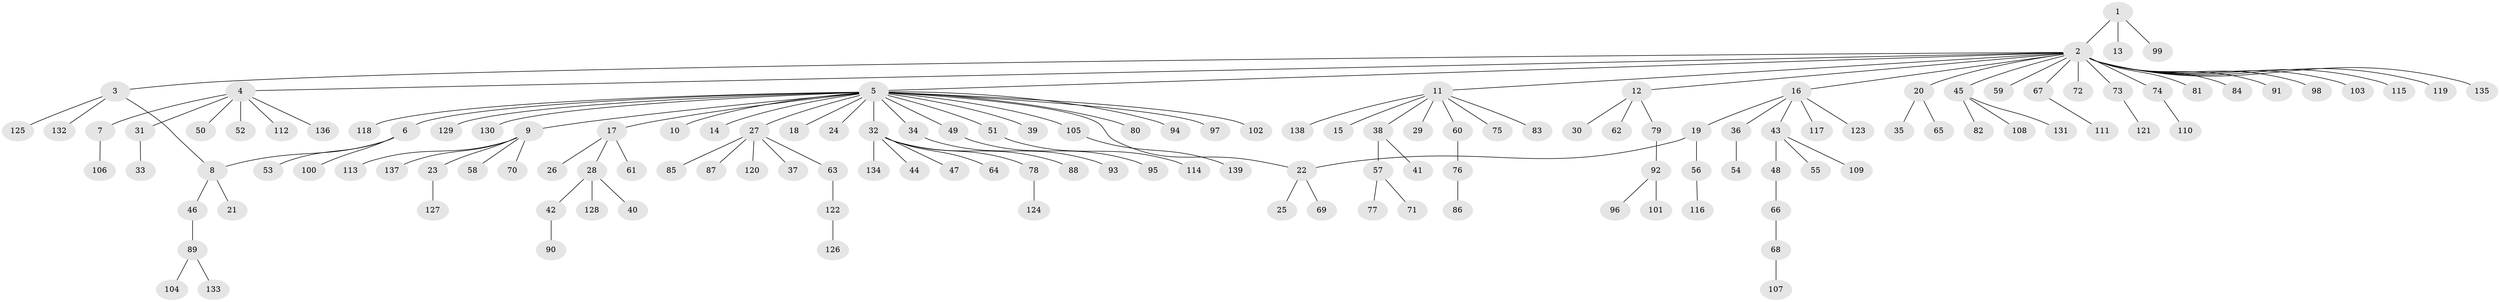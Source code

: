 // Generated by graph-tools (version 1.1) at 2025/48/03/09/25 04:48:24]
// undirected, 139 vertices, 140 edges
graph export_dot {
graph [start="1"]
  node [color=gray90,style=filled];
  1;
  2;
  3;
  4;
  5;
  6;
  7;
  8;
  9;
  10;
  11;
  12;
  13;
  14;
  15;
  16;
  17;
  18;
  19;
  20;
  21;
  22;
  23;
  24;
  25;
  26;
  27;
  28;
  29;
  30;
  31;
  32;
  33;
  34;
  35;
  36;
  37;
  38;
  39;
  40;
  41;
  42;
  43;
  44;
  45;
  46;
  47;
  48;
  49;
  50;
  51;
  52;
  53;
  54;
  55;
  56;
  57;
  58;
  59;
  60;
  61;
  62;
  63;
  64;
  65;
  66;
  67;
  68;
  69;
  70;
  71;
  72;
  73;
  74;
  75;
  76;
  77;
  78;
  79;
  80;
  81;
  82;
  83;
  84;
  85;
  86;
  87;
  88;
  89;
  90;
  91;
  92;
  93;
  94;
  95;
  96;
  97;
  98;
  99;
  100;
  101;
  102;
  103;
  104;
  105;
  106;
  107;
  108;
  109;
  110;
  111;
  112;
  113;
  114;
  115;
  116;
  117;
  118;
  119;
  120;
  121;
  122;
  123;
  124;
  125;
  126;
  127;
  128;
  129;
  130;
  131;
  132;
  133;
  134;
  135;
  136;
  137;
  138;
  139;
  1 -- 2;
  1 -- 13;
  1 -- 99;
  2 -- 3;
  2 -- 4;
  2 -- 5;
  2 -- 11;
  2 -- 12;
  2 -- 16;
  2 -- 20;
  2 -- 45;
  2 -- 59;
  2 -- 67;
  2 -- 72;
  2 -- 73;
  2 -- 74;
  2 -- 81;
  2 -- 84;
  2 -- 91;
  2 -- 98;
  2 -- 103;
  2 -- 115;
  2 -- 119;
  2 -- 135;
  3 -- 8;
  3 -- 125;
  3 -- 132;
  4 -- 7;
  4 -- 31;
  4 -- 50;
  4 -- 52;
  4 -- 112;
  4 -- 136;
  5 -- 6;
  5 -- 9;
  5 -- 10;
  5 -- 14;
  5 -- 17;
  5 -- 18;
  5 -- 22;
  5 -- 24;
  5 -- 27;
  5 -- 32;
  5 -- 34;
  5 -- 39;
  5 -- 49;
  5 -- 51;
  5 -- 80;
  5 -- 94;
  5 -- 97;
  5 -- 102;
  5 -- 105;
  5 -- 118;
  5 -- 129;
  5 -- 130;
  6 -- 8;
  6 -- 53;
  6 -- 100;
  7 -- 106;
  8 -- 21;
  8 -- 46;
  9 -- 23;
  9 -- 58;
  9 -- 70;
  9 -- 113;
  9 -- 137;
  11 -- 15;
  11 -- 29;
  11 -- 38;
  11 -- 60;
  11 -- 75;
  11 -- 83;
  11 -- 138;
  12 -- 30;
  12 -- 62;
  12 -- 79;
  16 -- 19;
  16 -- 36;
  16 -- 43;
  16 -- 117;
  16 -- 123;
  17 -- 26;
  17 -- 28;
  17 -- 61;
  19 -- 22;
  19 -- 56;
  20 -- 35;
  20 -- 65;
  22 -- 25;
  22 -- 69;
  23 -- 127;
  27 -- 37;
  27 -- 63;
  27 -- 85;
  27 -- 87;
  27 -- 120;
  28 -- 40;
  28 -- 42;
  28 -- 128;
  31 -- 33;
  32 -- 44;
  32 -- 47;
  32 -- 64;
  32 -- 78;
  32 -- 88;
  32 -- 134;
  34 -- 93;
  36 -- 54;
  38 -- 41;
  38 -- 57;
  42 -- 90;
  43 -- 48;
  43 -- 55;
  43 -- 109;
  45 -- 82;
  45 -- 108;
  45 -- 131;
  46 -- 89;
  48 -- 66;
  49 -- 95;
  51 -- 114;
  56 -- 116;
  57 -- 71;
  57 -- 77;
  60 -- 76;
  63 -- 122;
  66 -- 68;
  67 -- 111;
  68 -- 107;
  73 -- 121;
  74 -- 110;
  76 -- 86;
  78 -- 124;
  79 -- 92;
  89 -- 104;
  89 -- 133;
  92 -- 96;
  92 -- 101;
  105 -- 139;
  122 -- 126;
}
